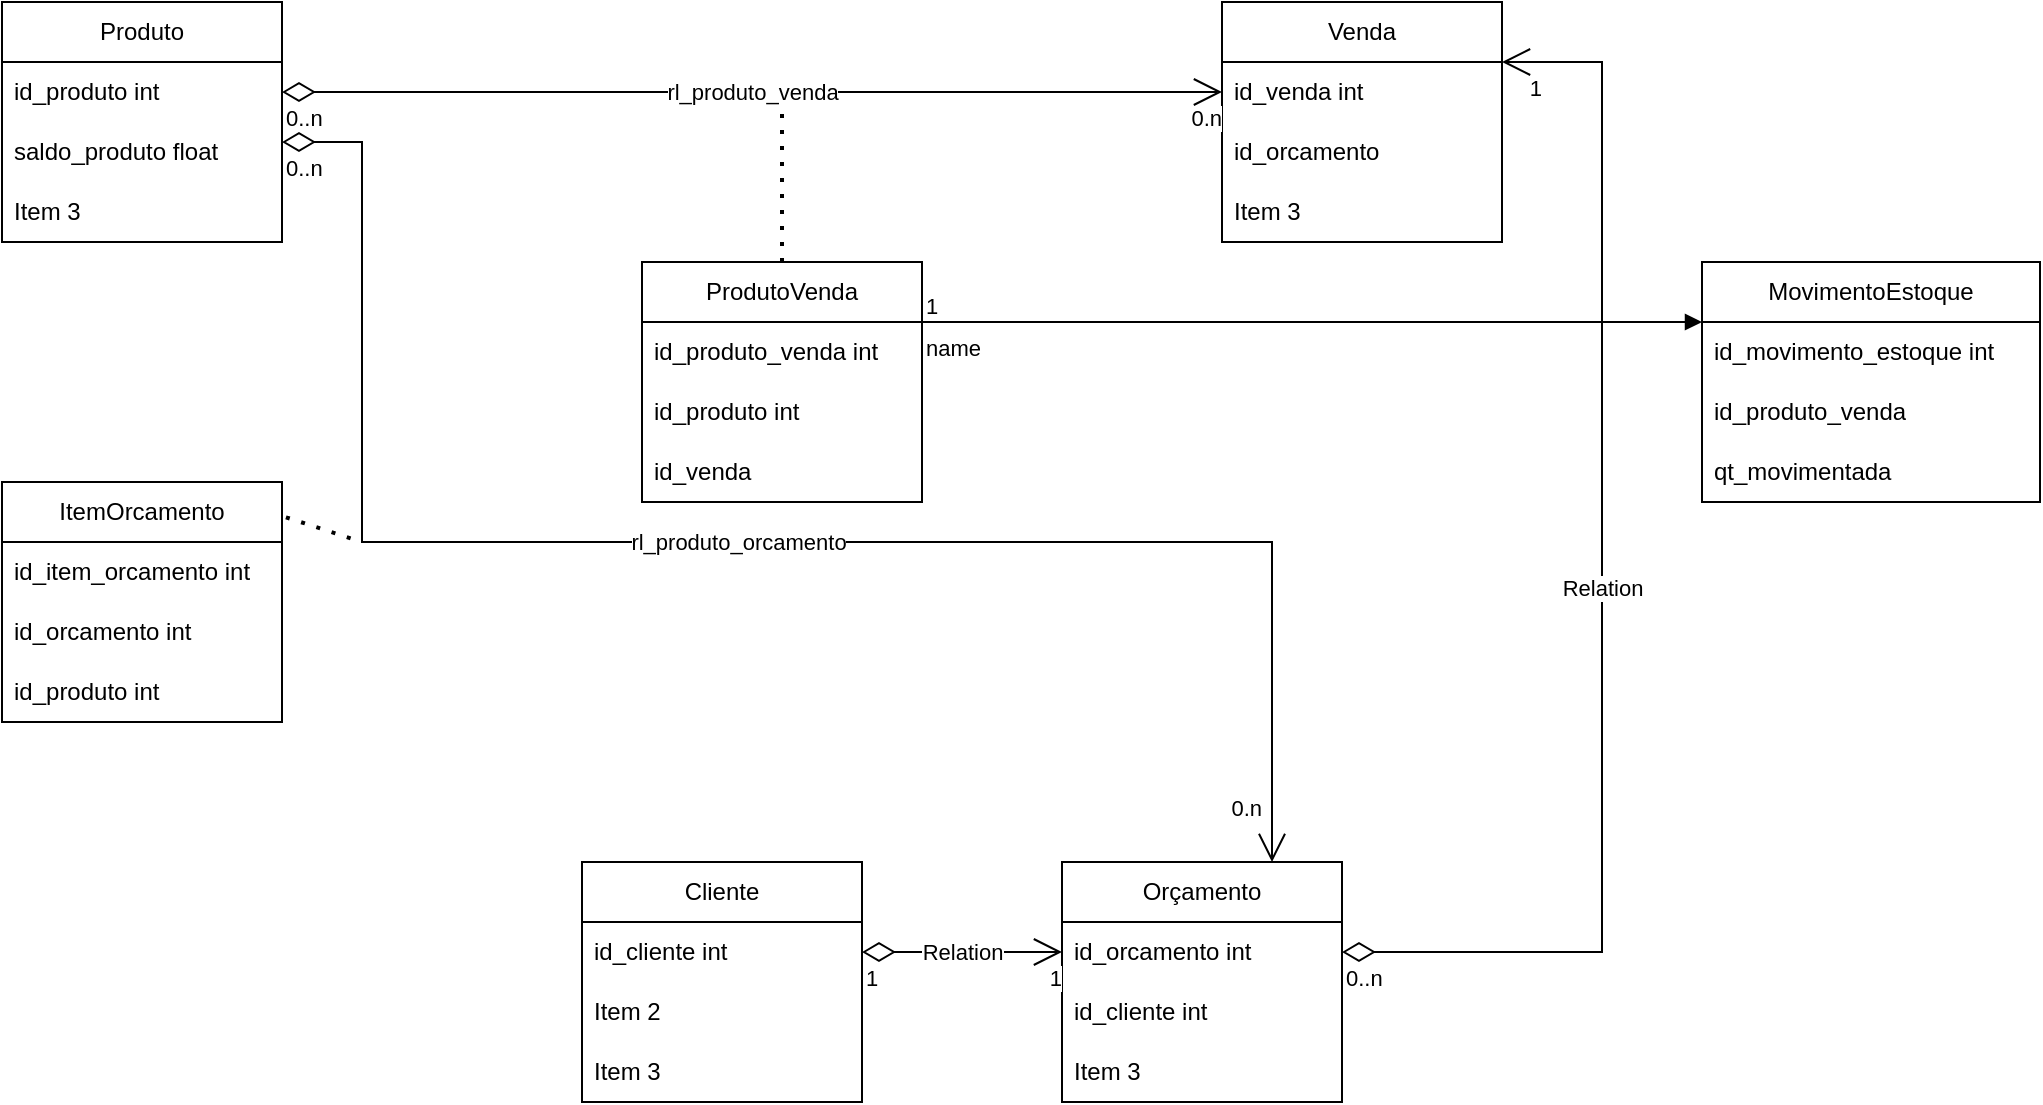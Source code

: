 <mxfile version="21.7.0" type="github">
  <diagram name="Page-1" id="9f46799a-70d6-7492-0946-bef42562c5a5">
    <mxGraphModel dx="1249" dy="550" grid="1" gridSize="10" guides="1" tooltips="1" connect="1" arrows="1" fold="1" page="1" pageScale="1" pageWidth="1100" pageHeight="850" background="none" math="0" shadow="0">
      <root>
        <mxCell id="0" />
        <mxCell id="1" parent="0" />
        <mxCell id="REOAxsR8FFP2d4TtYgPs-2" value="Produto" style="swimlane;fontStyle=0;childLayout=stackLayout;horizontal=1;startSize=30;horizontalStack=0;resizeParent=1;resizeParentMax=0;resizeLast=0;collapsible=1;marginBottom=0;whiteSpace=wrap;html=1;" vertex="1" parent="1">
          <mxGeometry x="20" y="30" width="140" height="120" as="geometry" />
        </mxCell>
        <mxCell id="REOAxsR8FFP2d4TtYgPs-3" value="id_produto int" style="text;strokeColor=none;fillColor=none;align=left;verticalAlign=middle;spacingLeft=4;spacingRight=4;overflow=hidden;points=[[0,0.5],[1,0.5]];portConstraint=eastwest;rotatable=0;whiteSpace=wrap;html=1;" vertex="1" parent="REOAxsR8FFP2d4TtYgPs-2">
          <mxGeometry y="30" width="140" height="30" as="geometry" />
        </mxCell>
        <mxCell id="REOAxsR8FFP2d4TtYgPs-4" value="saldo_produto float" style="text;strokeColor=none;fillColor=none;align=left;verticalAlign=middle;spacingLeft=4;spacingRight=4;overflow=hidden;points=[[0,0.5],[1,0.5]];portConstraint=eastwest;rotatable=0;whiteSpace=wrap;html=1;" vertex="1" parent="REOAxsR8FFP2d4TtYgPs-2">
          <mxGeometry y="60" width="140" height="30" as="geometry" />
        </mxCell>
        <mxCell id="REOAxsR8FFP2d4TtYgPs-5" value="Item 3" style="text;strokeColor=none;fillColor=none;align=left;verticalAlign=middle;spacingLeft=4;spacingRight=4;overflow=hidden;points=[[0,0.5],[1,0.5]];portConstraint=eastwest;rotatable=0;whiteSpace=wrap;html=1;" vertex="1" parent="REOAxsR8FFP2d4TtYgPs-2">
          <mxGeometry y="90" width="140" height="30" as="geometry" />
        </mxCell>
        <mxCell id="REOAxsR8FFP2d4TtYgPs-7" value="Venda" style="swimlane;fontStyle=0;childLayout=stackLayout;horizontal=1;startSize=30;horizontalStack=0;resizeParent=1;resizeParentMax=0;resizeLast=0;collapsible=1;marginBottom=0;whiteSpace=wrap;html=1;" vertex="1" parent="1">
          <mxGeometry x="630" y="30" width="140" height="120" as="geometry" />
        </mxCell>
        <mxCell id="REOAxsR8FFP2d4TtYgPs-8" value="id_venda int" style="text;strokeColor=none;fillColor=none;align=left;verticalAlign=middle;spacingLeft=4;spacingRight=4;overflow=hidden;points=[[0,0.5],[1,0.5]];portConstraint=eastwest;rotatable=0;whiteSpace=wrap;html=1;" vertex="1" parent="REOAxsR8FFP2d4TtYgPs-7">
          <mxGeometry y="30" width="140" height="30" as="geometry" />
        </mxCell>
        <mxCell id="REOAxsR8FFP2d4TtYgPs-9" value="id_orcamento" style="text;strokeColor=none;fillColor=none;align=left;verticalAlign=middle;spacingLeft=4;spacingRight=4;overflow=hidden;points=[[0,0.5],[1,0.5]];portConstraint=eastwest;rotatable=0;whiteSpace=wrap;html=1;" vertex="1" parent="REOAxsR8FFP2d4TtYgPs-7">
          <mxGeometry y="60" width="140" height="30" as="geometry" />
        </mxCell>
        <mxCell id="REOAxsR8FFP2d4TtYgPs-10" value="Item 3" style="text;strokeColor=none;fillColor=none;align=left;verticalAlign=middle;spacingLeft=4;spacingRight=4;overflow=hidden;points=[[0,0.5],[1,0.5]];portConstraint=eastwest;rotatable=0;whiteSpace=wrap;html=1;" vertex="1" parent="REOAxsR8FFP2d4TtYgPs-7">
          <mxGeometry y="90" width="140" height="30" as="geometry" />
        </mxCell>
        <mxCell id="REOAxsR8FFP2d4TtYgPs-11" value="ProdutoVenda" style="swimlane;fontStyle=0;childLayout=stackLayout;horizontal=1;startSize=30;horizontalStack=0;resizeParent=1;resizeParentMax=0;resizeLast=0;collapsible=1;marginBottom=0;whiteSpace=wrap;html=1;" vertex="1" parent="1">
          <mxGeometry x="340" y="160" width="140" height="120" as="geometry" />
        </mxCell>
        <mxCell id="REOAxsR8FFP2d4TtYgPs-12" value="id_produto_venda int" style="text;strokeColor=none;fillColor=none;align=left;verticalAlign=middle;spacingLeft=4;spacingRight=4;overflow=hidden;points=[[0,0.5],[1,0.5]];portConstraint=eastwest;rotatable=0;whiteSpace=wrap;html=1;" vertex="1" parent="REOAxsR8FFP2d4TtYgPs-11">
          <mxGeometry y="30" width="140" height="30" as="geometry" />
        </mxCell>
        <mxCell id="REOAxsR8FFP2d4TtYgPs-13" value="id_produto int" style="text;strokeColor=none;fillColor=none;align=left;verticalAlign=middle;spacingLeft=4;spacingRight=4;overflow=hidden;points=[[0,0.5],[1,0.5]];portConstraint=eastwest;rotatable=0;whiteSpace=wrap;html=1;" vertex="1" parent="REOAxsR8FFP2d4TtYgPs-11">
          <mxGeometry y="60" width="140" height="30" as="geometry" />
        </mxCell>
        <mxCell id="REOAxsR8FFP2d4TtYgPs-14" value="id_venda" style="text;strokeColor=none;fillColor=none;align=left;verticalAlign=middle;spacingLeft=4;spacingRight=4;overflow=hidden;points=[[0,0.5],[1,0.5]];portConstraint=eastwest;rotatable=0;whiteSpace=wrap;html=1;" vertex="1" parent="REOAxsR8FFP2d4TtYgPs-11">
          <mxGeometry y="90" width="140" height="30" as="geometry" />
        </mxCell>
        <mxCell id="REOAxsR8FFP2d4TtYgPs-15" value="rl_produto_venda" style="endArrow=open;html=1;endSize=12;startArrow=diamondThin;startSize=14;startFill=0;edgeStyle=orthogonalEdgeStyle;rounded=0;exitX=1;exitY=0.5;exitDx=0;exitDy=0;entryX=0;entryY=0.5;entryDx=0;entryDy=0;" edge="1" parent="1" source="REOAxsR8FFP2d4TtYgPs-3" target="REOAxsR8FFP2d4TtYgPs-8">
          <mxGeometry relative="1" as="geometry">
            <mxPoint x="490" y="120" as="sourcePoint" />
            <mxPoint x="650" y="120" as="targetPoint" />
            <Array as="points">
              <mxPoint x="520" y="75" />
              <mxPoint x="520" y="75" />
            </Array>
          </mxGeometry>
        </mxCell>
        <mxCell id="REOAxsR8FFP2d4TtYgPs-16" value="0..n" style="edgeLabel;resizable=0;html=1;align=left;verticalAlign=top;" connectable="0" vertex="1" parent="REOAxsR8FFP2d4TtYgPs-15">
          <mxGeometry x="-1" relative="1" as="geometry" />
        </mxCell>
        <mxCell id="REOAxsR8FFP2d4TtYgPs-17" value="0.n" style="edgeLabel;resizable=0;html=1;align=right;verticalAlign=top;" connectable="0" vertex="1" parent="REOAxsR8FFP2d4TtYgPs-15">
          <mxGeometry x="1" relative="1" as="geometry" />
        </mxCell>
        <mxCell id="REOAxsR8FFP2d4TtYgPs-19" value="" style="endArrow=none;dashed=1;html=1;dashPattern=1 3;strokeWidth=2;rounded=0;exitX=0.5;exitY=0;exitDx=0;exitDy=0;" edge="1" parent="1" source="REOAxsR8FFP2d4TtYgPs-11">
          <mxGeometry width="50" height="50" relative="1" as="geometry">
            <mxPoint x="540" y="140" as="sourcePoint" />
            <mxPoint x="410" y="80" as="targetPoint" />
          </mxGeometry>
        </mxCell>
        <mxCell id="REOAxsR8FFP2d4TtYgPs-20" value="Cliente" style="swimlane;fontStyle=0;childLayout=stackLayout;horizontal=1;startSize=30;horizontalStack=0;resizeParent=1;resizeParentMax=0;resizeLast=0;collapsible=1;marginBottom=0;whiteSpace=wrap;html=1;" vertex="1" parent="1">
          <mxGeometry x="310" y="460" width="140" height="120" as="geometry" />
        </mxCell>
        <mxCell id="REOAxsR8FFP2d4TtYgPs-21" value="id_cliente int" style="text;strokeColor=none;fillColor=none;align=left;verticalAlign=middle;spacingLeft=4;spacingRight=4;overflow=hidden;points=[[0,0.5],[1,0.5]];portConstraint=eastwest;rotatable=0;whiteSpace=wrap;html=1;" vertex="1" parent="REOAxsR8FFP2d4TtYgPs-20">
          <mxGeometry y="30" width="140" height="30" as="geometry" />
        </mxCell>
        <mxCell id="REOAxsR8FFP2d4TtYgPs-22" value="Item 2" style="text;strokeColor=none;fillColor=none;align=left;verticalAlign=middle;spacingLeft=4;spacingRight=4;overflow=hidden;points=[[0,0.5],[1,0.5]];portConstraint=eastwest;rotatable=0;whiteSpace=wrap;html=1;" vertex="1" parent="REOAxsR8FFP2d4TtYgPs-20">
          <mxGeometry y="60" width="140" height="30" as="geometry" />
        </mxCell>
        <mxCell id="REOAxsR8FFP2d4TtYgPs-23" value="Item 3" style="text;strokeColor=none;fillColor=none;align=left;verticalAlign=middle;spacingLeft=4;spacingRight=4;overflow=hidden;points=[[0,0.5],[1,0.5]];portConstraint=eastwest;rotatable=0;whiteSpace=wrap;html=1;" vertex="1" parent="REOAxsR8FFP2d4TtYgPs-20">
          <mxGeometry y="90" width="140" height="30" as="geometry" />
        </mxCell>
        <mxCell id="REOAxsR8FFP2d4TtYgPs-24" value="Orçamento" style="swimlane;fontStyle=0;childLayout=stackLayout;horizontal=1;startSize=30;horizontalStack=0;resizeParent=1;resizeParentMax=0;resizeLast=0;collapsible=1;marginBottom=0;whiteSpace=wrap;html=1;" vertex="1" parent="1">
          <mxGeometry x="550" y="460" width="140" height="120" as="geometry" />
        </mxCell>
        <mxCell id="REOAxsR8FFP2d4TtYgPs-25" value="id_orcamento int" style="text;strokeColor=none;fillColor=none;align=left;verticalAlign=middle;spacingLeft=4;spacingRight=4;overflow=hidden;points=[[0,0.5],[1,0.5]];portConstraint=eastwest;rotatable=0;whiteSpace=wrap;html=1;" vertex="1" parent="REOAxsR8FFP2d4TtYgPs-24">
          <mxGeometry y="30" width="140" height="30" as="geometry" />
        </mxCell>
        <mxCell id="REOAxsR8FFP2d4TtYgPs-26" value="id_cliente int" style="text;strokeColor=none;fillColor=none;align=left;verticalAlign=middle;spacingLeft=4;spacingRight=4;overflow=hidden;points=[[0,0.5],[1,0.5]];portConstraint=eastwest;rotatable=0;whiteSpace=wrap;html=1;" vertex="1" parent="REOAxsR8FFP2d4TtYgPs-24">
          <mxGeometry y="60" width="140" height="30" as="geometry" />
        </mxCell>
        <mxCell id="REOAxsR8FFP2d4TtYgPs-27" value="Item 3" style="text;strokeColor=none;fillColor=none;align=left;verticalAlign=middle;spacingLeft=4;spacingRight=4;overflow=hidden;points=[[0,0.5],[1,0.5]];portConstraint=eastwest;rotatable=0;whiteSpace=wrap;html=1;" vertex="1" parent="REOAxsR8FFP2d4TtYgPs-24">
          <mxGeometry y="90" width="140" height="30" as="geometry" />
        </mxCell>
        <mxCell id="REOAxsR8FFP2d4TtYgPs-28" value="Relation" style="endArrow=open;html=1;endSize=12;startArrow=diamondThin;startSize=14;startFill=0;edgeStyle=orthogonalEdgeStyle;rounded=0;exitX=1;exitY=0.5;exitDx=0;exitDy=0;entryX=0;entryY=0.5;entryDx=0;entryDy=0;" edge="1" parent="1" source="REOAxsR8FFP2d4TtYgPs-21" target="REOAxsR8FFP2d4TtYgPs-25">
          <mxGeometry relative="1" as="geometry">
            <mxPoint x="780" y="430" as="sourcePoint" />
            <mxPoint x="940" y="430" as="targetPoint" />
          </mxGeometry>
        </mxCell>
        <mxCell id="REOAxsR8FFP2d4TtYgPs-29" value="1" style="edgeLabel;resizable=0;html=1;align=left;verticalAlign=top;" connectable="0" vertex="1" parent="REOAxsR8FFP2d4TtYgPs-28">
          <mxGeometry x="-1" relative="1" as="geometry" />
        </mxCell>
        <mxCell id="REOAxsR8FFP2d4TtYgPs-30" value="1" style="edgeLabel;resizable=0;html=1;align=right;verticalAlign=top;" connectable="0" vertex="1" parent="REOAxsR8FFP2d4TtYgPs-28">
          <mxGeometry x="1" relative="1" as="geometry" />
        </mxCell>
        <mxCell id="REOAxsR8FFP2d4TtYgPs-31" value="Relation" style="endArrow=open;html=1;endSize=12;startArrow=diamondThin;startSize=14;startFill=0;edgeStyle=orthogonalEdgeStyle;rounded=0;exitX=1;exitY=0.5;exitDx=0;exitDy=0;entryX=1;entryY=0.25;entryDx=0;entryDy=0;" edge="1" parent="1" source="REOAxsR8FFP2d4TtYgPs-25" target="REOAxsR8FFP2d4TtYgPs-7">
          <mxGeometry relative="1" as="geometry">
            <mxPoint x="490" y="300" as="sourcePoint" />
            <mxPoint x="650" y="300" as="targetPoint" />
            <Array as="points">
              <mxPoint x="820" y="505" />
              <mxPoint x="820" y="60" />
            </Array>
          </mxGeometry>
        </mxCell>
        <mxCell id="REOAxsR8FFP2d4TtYgPs-32" value="0..n" style="edgeLabel;resizable=0;html=1;align=left;verticalAlign=top;" connectable="0" vertex="1" parent="REOAxsR8FFP2d4TtYgPs-31">
          <mxGeometry x="-1" relative="1" as="geometry" />
        </mxCell>
        <mxCell id="REOAxsR8FFP2d4TtYgPs-33" value="1" style="edgeLabel;resizable=0;html=1;align=right;verticalAlign=top;" connectable="0" vertex="1" parent="REOAxsR8FFP2d4TtYgPs-31">
          <mxGeometry x="1" relative="1" as="geometry">
            <mxPoint x="20" as="offset" />
          </mxGeometry>
        </mxCell>
        <mxCell id="REOAxsR8FFP2d4TtYgPs-34" value="ItemOrcamento" style="swimlane;fontStyle=0;childLayout=stackLayout;horizontal=1;startSize=30;horizontalStack=0;resizeParent=1;resizeParentMax=0;resizeLast=0;collapsible=1;marginBottom=0;whiteSpace=wrap;html=1;" vertex="1" parent="1">
          <mxGeometry x="20" y="270" width="140" height="120" as="geometry" />
        </mxCell>
        <mxCell id="REOAxsR8FFP2d4TtYgPs-35" value="id_item_orcamento int" style="text;strokeColor=none;fillColor=none;align=left;verticalAlign=middle;spacingLeft=4;spacingRight=4;overflow=hidden;points=[[0,0.5],[1,0.5]];portConstraint=eastwest;rotatable=0;whiteSpace=wrap;html=1;" vertex="1" parent="REOAxsR8FFP2d4TtYgPs-34">
          <mxGeometry y="30" width="140" height="30" as="geometry" />
        </mxCell>
        <mxCell id="REOAxsR8FFP2d4TtYgPs-36" value="id_orcamento int" style="text;strokeColor=none;fillColor=none;align=left;verticalAlign=middle;spacingLeft=4;spacingRight=4;overflow=hidden;points=[[0,0.5],[1,0.5]];portConstraint=eastwest;rotatable=0;whiteSpace=wrap;html=1;" vertex="1" parent="REOAxsR8FFP2d4TtYgPs-34">
          <mxGeometry y="60" width="140" height="30" as="geometry" />
        </mxCell>
        <mxCell id="REOAxsR8FFP2d4TtYgPs-37" value="id_produto int" style="text;strokeColor=none;fillColor=none;align=left;verticalAlign=middle;spacingLeft=4;spacingRight=4;overflow=hidden;points=[[0,0.5],[1,0.5]];portConstraint=eastwest;rotatable=0;whiteSpace=wrap;html=1;" vertex="1" parent="REOAxsR8FFP2d4TtYgPs-34">
          <mxGeometry y="90" width="140" height="30" as="geometry" />
        </mxCell>
        <mxCell id="REOAxsR8FFP2d4TtYgPs-41" value="rl_produto_orcamento" style="endArrow=open;html=1;endSize=12;startArrow=diamondThin;startSize=14;startFill=0;edgeStyle=orthogonalEdgeStyle;rounded=0;exitX=1;exitY=0.5;exitDx=0;exitDy=0;entryX=0.75;entryY=0;entryDx=0;entryDy=0;" edge="1" parent="1" target="REOAxsR8FFP2d4TtYgPs-24">
          <mxGeometry relative="1" as="geometry">
            <mxPoint x="160" y="100" as="sourcePoint" />
            <mxPoint x="630" y="100" as="targetPoint" />
            <Array as="points">
              <mxPoint x="200" y="100" />
              <mxPoint x="200" y="300" />
              <mxPoint x="655" y="300" />
            </Array>
          </mxGeometry>
        </mxCell>
        <mxCell id="REOAxsR8FFP2d4TtYgPs-42" value="0..n" style="edgeLabel;resizable=0;html=1;align=left;verticalAlign=top;" connectable="0" vertex="1" parent="REOAxsR8FFP2d4TtYgPs-41">
          <mxGeometry x="-1" relative="1" as="geometry" />
        </mxCell>
        <mxCell id="REOAxsR8FFP2d4TtYgPs-43" value="0.n" style="edgeLabel;resizable=0;html=1;align=right;verticalAlign=top;" connectable="0" vertex="1" parent="REOAxsR8FFP2d4TtYgPs-41">
          <mxGeometry x="1" relative="1" as="geometry">
            <mxPoint x="-5" y="-40" as="offset" />
          </mxGeometry>
        </mxCell>
        <mxCell id="REOAxsR8FFP2d4TtYgPs-46" value="" style="endArrow=none;dashed=1;html=1;dashPattern=1 3;strokeWidth=2;rounded=0;exitX=1.014;exitY=0.147;exitDx=0;exitDy=0;exitPerimeter=0;" edge="1" parent="1" source="REOAxsR8FFP2d4TtYgPs-34">
          <mxGeometry width="50" height="50" relative="1" as="geometry">
            <mxPoint x="540" y="330" as="sourcePoint" />
            <mxPoint x="200" y="300" as="targetPoint" />
          </mxGeometry>
        </mxCell>
        <mxCell id="REOAxsR8FFP2d4TtYgPs-47" value="MovimentoEstoque" style="swimlane;fontStyle=0;childLayout=stackLayout;horizontal=1;startSize=30;horizontalStack=0;resizeParent=1;resizeParentMax=0;resizeLast=0;collapsible=1;marginBottom=0;whiteSpace=wrap;html=1;" vertex="1" parent="1">
          <mxGeometry x="870" y="160" width="169" height="120" as="geometry" />
        </mxCell>
        <mxCell id="REOAxsR8FFP2d4TtYgPs-48" value="id_movimento_estoque int" style="text;strokeColor=none;fillColor=none;align=left;verticalAlign=middle;spacingLeft=4;spacingRight=4;overflow=hidden;points=[[0,0.5],[1,0.5]];portConstraint=eastwest;rotatable=0;whiteSpace=wrap;html=1;" vertex="1" parent="REOAxsR8FFP2d4TtYgPs-47">
          <mxGeometry y="30" width="169" height="30" as="geometry" />
        </mxCell>
        <mxCell id="REOAxsR8FFP2d4TtYgPs-49" value="id_produto_venda" style="text;strokeColor=none;fillColor=none;align=left;verticalAlign=middle;spacingLeft=4;spacingRight=4;overflow=hidden;points=[[0,0.5],[1,0.5]];portConstraint=eastwest;rotatable=0;whiteSpace=wrap;html=1;" vertex="1" parent="REOAxsR8FFP2d4TtYgPs-47">
          <mxGeometry y="60" width="169" height="30" as="geometry" />
        </mxCell>
        <mxCell id="REOAxsR8FFP2d4TtYgPs-50" value="qt_movimentada" style="text;strokeColor=none;fillColor=none;align=left;verticalAlign=middle;spacingLeft=4;spacingRight=4;overflow=hidden;points=[[0,0.5],[1,0.5]];portConstraint=eastwest;rotatable=0;whiteSpace=wrap;html=1;" vertex="1" parent="REOAxsR8FFP2d4TtYgPs-47">
          <mxGeometry y="90" width="169" height="30" as="geometry" />
        </mxCell>
        <mxCell id="REOAxsR8FFP2d4TtYgPs-57" value="name" style="endArrow=block;endFill=1;html=1;edgeStyle=orthogonalEdgeStyle;align=left;verticalAlign=top;rounded=0;exitX=1;exitY=0.25;exitDx=0;exitDy=0;entryX=0;entryY=0.25;entryDx=0;entryDy=0;" edge="1" parent="1" source="REOAxsR8FFP2d4TtYgPs-11" target="REOAxsR8FFP2d4TtYgPs-47">
          <mxGeometry x="-1" relative="1" as="geometry">
            <mxPoint x="490" y="250" as="sourcePoint" />
            <mxPoint x="650" y="250" as="targetPoint" />
          </mxGeometry>
        </mxCell>
        <mxCell id="REOAxsR8FFP2d4TtYgPs-58" value="1" style="edgeLabel;resizable=0;html=1;align=left;verticalAlign=bottom;" connectable="0" vertex="1" parent="REOAxsR8FFP2d4TtYgPs-57">
          <mxGeometry x="-1" relative="1" as="geometry" />
        </mxCell>
      </root>
    </mxGraphModel>
  </diagram>
</mxfile>
